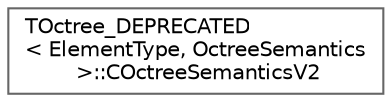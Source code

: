 digraph "Graphical Class Hierarchy"
{
 // INTERACTIVE_SVG=YES
 // LATEX_PDF_SIZE
  bgcolor="transparent";
  edge [fontname=Helvetica,fontsize=10,labelfontname=Helvetica,labelfontsize=10];
  node [fontname=Helvetica,fontsize=10,shape=box,height=0.2,width=0.4];
  rankdir="LR";
  Node0 [id="Node000000",label="TOctree_DEPRECATED\l\< ElementType, OctreeSemantics\l \>::COctreeSemanticsV2",height=0.2,width=0.4,color="grey40", fillcolor="white", style="filled",URL="$d9/d55/structTOctree__DEPRECATED_1_1COctreeSemanticsV2.html",tooltip=" "];
}
